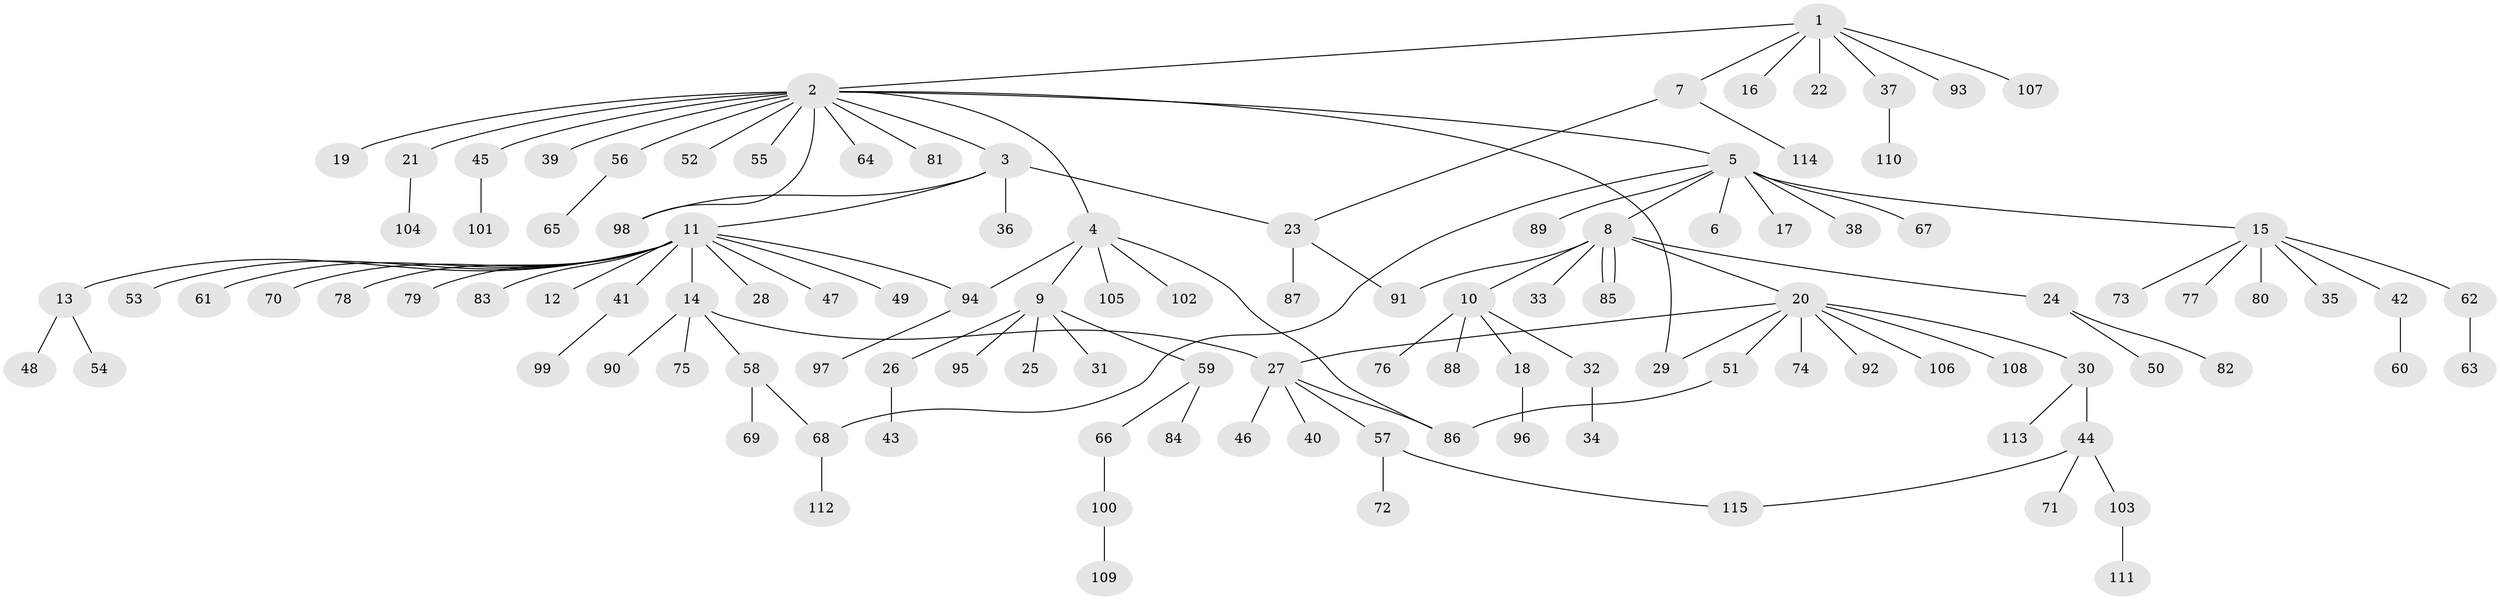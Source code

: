 // coarse degree distribution, {7: 0.0449438202247191, 17: 0.011235955056179775, 8: 0.02247191011235955, 1: 0.7303370786516854, 2: 0.0898876404494382, 6: 0.02247191011235955, 5: 0.02247191011235955, 16: 0.011235955056179775, 4: 0.02247191011235955, 3: 0.02247191011235955}
// Generated by graph-tools (version 1.1) at 2025/41/03/06/25 10:41:49]
// undirected, 115 vertices, 125 edges
graph export_dot {
graph [start="1"]
  node [color=gray90,style=filled];
  1;
  2;
  3;
  4;
  5;
  6;
  7;
  8;
  9;
  10;
  11;
  12;
  13;
  14;
  15;
  16;
  17;
  18;
  19;
  20;
  21;
  22;
  23;
  24;
  25;
  26;
  27;
  28;
  29;
  30;
  31;
  32;
  33;
  34;
  35;
  36;
  37;
  38;
  39;
  40;
  41;
  42;
  43;
  44;
  45;
  46;
  47;
  48;
  49;
  50;
  51;
  52;
  53;
  54;
  55;
  56;
  57;
  58;
  59;
  60;
  61;
  62;
  63;
  64;
  65;
  66;
  67;
  68;
  69;
  70;
  71;
  72;
  73;
  74;
  75;
  76;
  77;
  78;
  79;
  80;
  81;
  82;
  83;
  84;
  85;
  86;
  87;
  88;
  89;
  90;
  91;
  92;
  93;
  94;
  95;
  96;
  97;
  98;
  99;
  100;
  101;
  102;
  103;
  104;
  105;
  106;
  107;
  108;
  109;
  110;
  111;
  112;
  113;
  114;
  115;
  1 -- 2;
  1 -- 7;
  1 -- 16;
  1 -- 22;
  1 -- 37;
  1 -- 93;
  1 -- 107;
  2 -- 3;
  2 -- 4;
  2 -- 5;
  2 -- 19;
  2 -- 21;
  2 -- 29;
  2 -- 39;
  2 -- 45;
  2 -- 52;
  2 -- 55;
  2 -- 56;
  2 -- 64;
  2 -- 81;
  2 -- 98;
  3 -- 11;
  3 -- 23;
  3 -- 36;
  3 -- 98;
  4 -- 9;
  4 -- 86;
  4 -- 94;
  4 -- 102;
  4 -- 105;
  5 -- 6;
  5 -- 8;
  5 -- 15;
  5 -- 17;
  5 -- 38;
  5 -- 67;
  5 -- 68;
  5 -- 89;
  7 -- 23;
  7 -- 114;
  8 -- 10;
  8 -- 20;
  8 -- 24;
  8 -- 33;
  8 -- 85;
  8 -- 85;
  8 -- 91;
  9 -- 25;
  9 -- 26;
  9 -- 31;
  9 -- 59;
  9 -- 95;
  10 -- 18;
  10 -- 32;
  10 -- 76;
  10 -- 88;
  11 -- 12;
  11 -- 13;
  11 -- 14;
  11 -- 28;
  11 -- 41;
  11 -- 47;
  11 -- 49;
  11 -- 53;
  11 -- 61;
  11 -- 70;
  11 -- 78;
  11 -- 79;
  11 -- 83;
  11 -- 94;
  13 -- 48;
  13 -- 54;
  14 -- 27;
  14 -- 58;
  14 -- 75;
  14 -- 90;
  15 -- 35;
  15 -- 42;
  15 -- 62;
  15 -- 73;
  15 -- 77;
  15 -- 80;
  18 -- 96;
  20 -- 27;
  20 -- 29;
  20 -- 30;
  20 -- 51;
  20 -- 74;
  20 -- 92;
  20 -- 106;
  20 -- 108;
  21 -- 104;
  23 -- 87;
  23 -- 91;
  24 -- 50;
  24 -- 82;
  26 -- 43;
  27 -- 40;
  27 -- 46;
  27 -- 57;
  27 -- 86;
  30 -- 44;
  30 -- 113;
  32 -- 34;
  37 -- 110;
  41 -- 99;
  42 -- 60;
  44 -- 71;
  44 -- 103;
  44 -- 115;
  45 -- 101;
  51 -- 86;
  56 -- 65;
  57 -- 72;
  57 -- 115;
  58 -- 68;
  58 -- 69;
  59 -- 66;
  59 -- 84;
  62 -- 63;
  66 -- 100;
  68 -- 112;
  94 -- 97;
  100 -- 109;
  103 -- 111;
}
